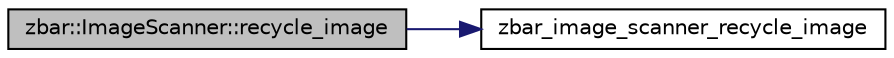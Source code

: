 digraph G
{
  edge [fontname="Helvetica",fontsize="10",labelfontname="Helvetica",labelfontsize="10"];
  node [fontname="Helvetica",fontsize="10",shape=record];
  rankdir=LR;
  Node1 [label="zbar::ImageScanner::recycle_image",height=0.2,width=0.4,color="black", fillcolor="grey75", style="filled" fontcolor="black"];
  Node1 -> Node2 [color="midnightblue",fontsize="10",style="solid"];
  Node2 [label="zbar_image_scanner_recycle_image",height=0.2,width=0.4,color="black", fillcolor="white", style="filled",URL="$zbar_8h.html#a4a438426f3602b9983c57424a1e8b014"];
}

